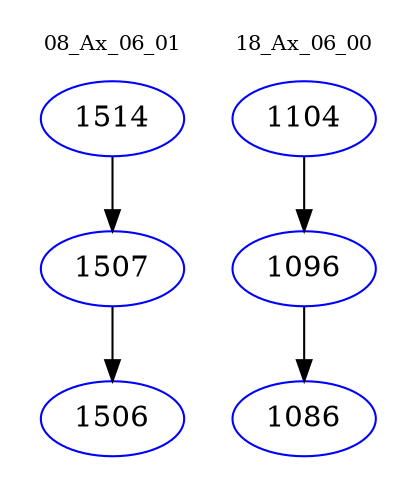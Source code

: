 digraph{
subgraph cluster_0 {
color = white
label = "08_Ax_06_01";
fontsize=10;
T0_1514 [label="1514", color="blue"]
T0_1514 -> T0_1507 [color="black"]
T0_1507 [label="1507", color="blue"]
T0_1507 -> T0_1506 [color="black"]
T0_1506 [label="1506", color="blue"]
}
subgraph cluster_1 {
color = white
label = "18_Ax_06_00";
fontsize=10;
T1_1104 [label="1104", color="blue"]
T1_1104 -> T1_1096 [color="black"]
T1_1096 [label="1096", color="blue"]
T1_1096 -> T1_1086 [color="black"]
T1_1086 [label="1086", color="blue"]
}
}
